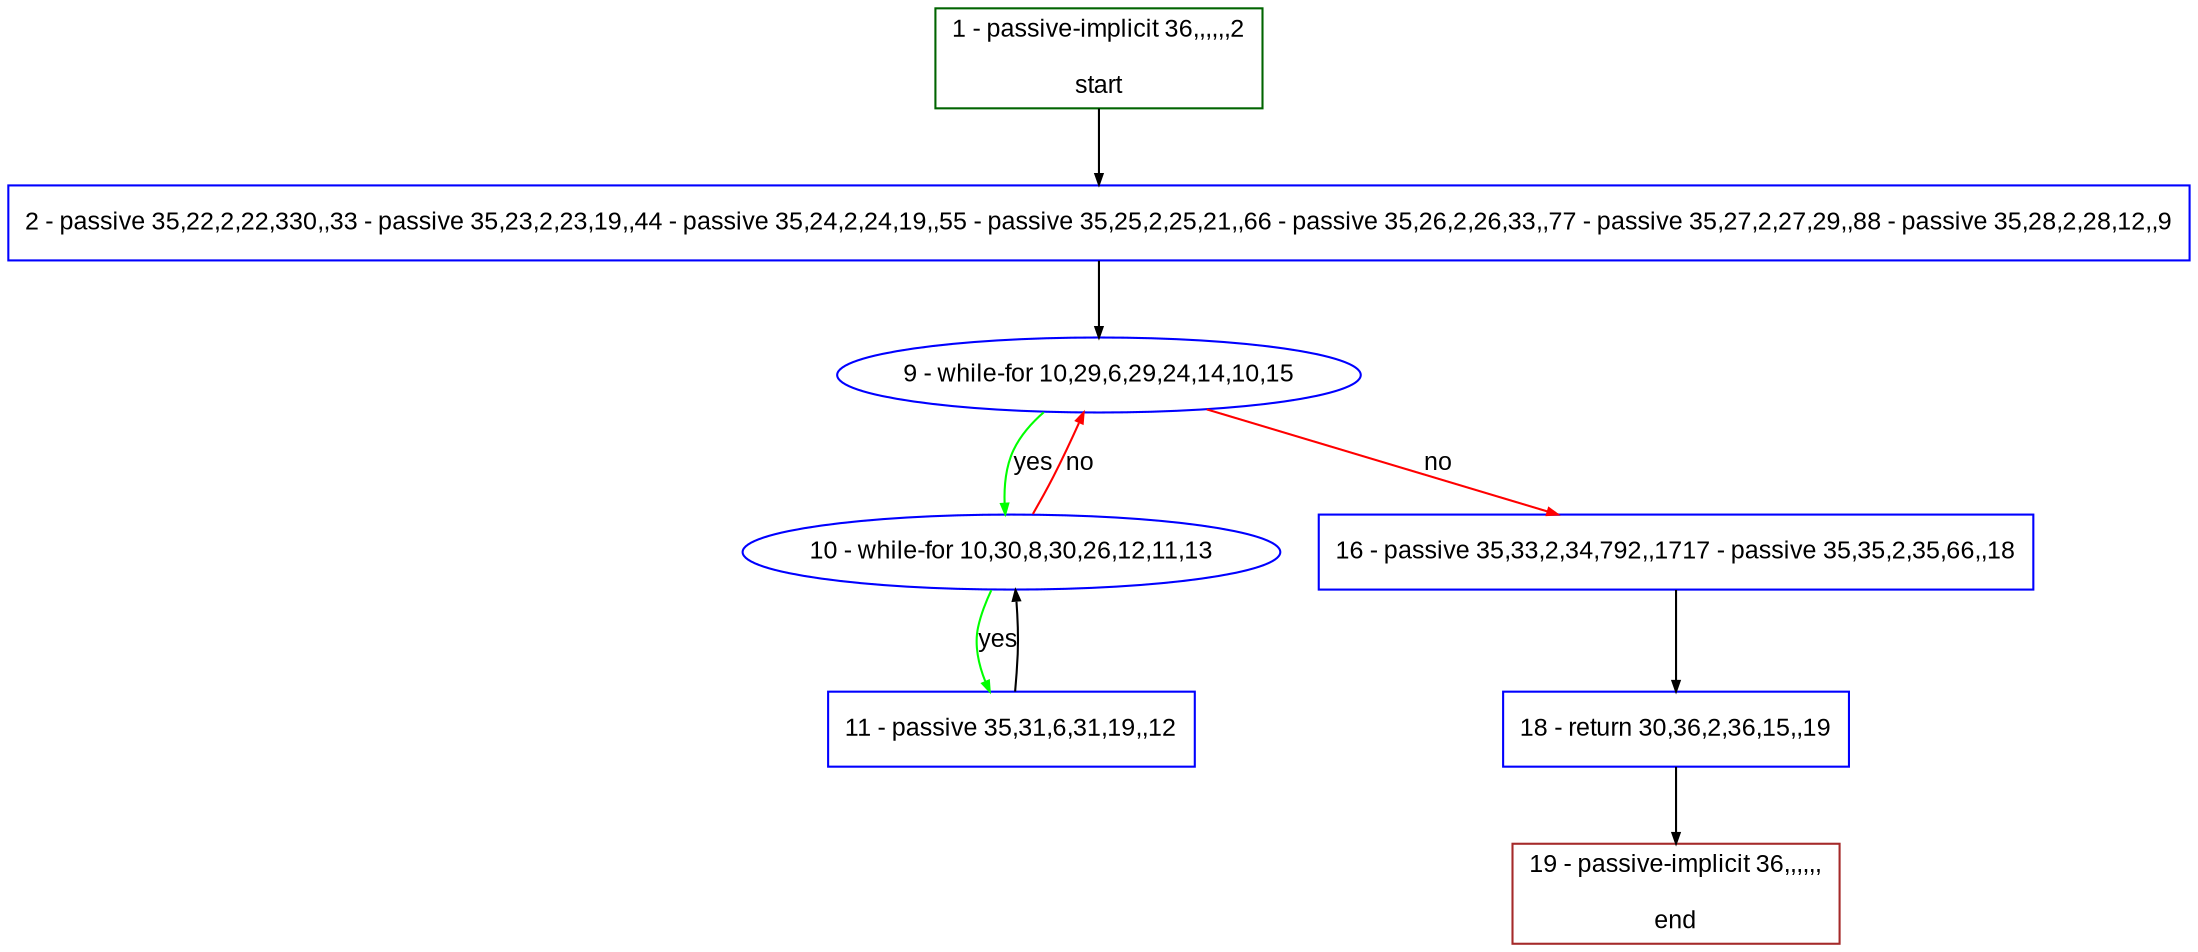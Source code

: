digraph "" {
  graph [pack="true", label="", fontsize="12", packmode="clust", fontname="Arial", fillcolor="#FFFFCC", bgcolor="white", style="rounded,filled", compound="true"];
  node [node_initialized="no", label="", color="grey", fontsize="12", fillcolor="white", fontname="Arial", style="filled", shape="rectangle", compound="true", fixedsize="false"];
  edge [fontcolor="black", arrowhead="normal", arrowtail="none", arrowsize="0.5", ltail="", label="", color="black", fontsize="12", lhead="", fontname="Arial", dir="forward", compound="true"];
  __N1 [label="2 - passive 35,22,2,22,330,,33 - passive 35,23,2,23,19,,44 - passive 35,24,2,24,19,,55 - passive 35,25,2,25,21,,66 - passive 35,26,2,26,33,,77 - passive 35,27,2,27,29,,88 - passive 35,28,2,28,12,,9", color="#0000ff", fillcolor="#ffffff", style="filled", shape="box"];
  __N2 [label="1 - passive-implicit 36,,,,,,2\n\nstart", color="#006400", fillcolor="#ffffff", style="filled", shape="box"];
  __N3 [label="9 - while-for 10,29,6,29,24,14,10,15", color="#0000ff", fillcolor="#ffffff", style="filled", shape="oval"];
  __N4 [label="10 - while-for 10,30,8,30,26,12,11,13", color="#0000ff", fillcolor="#ffffff", style="filled", shape="oval"];
  __N5 [label="16 - passive 35,33,2,34,792,,1717 - passive 35,35,2,35,66,,18", color="#0000ff", fillcolor="#ffffff", style="filled", shape="box"];
  __N6 [label="11 - passive 35,31,6,31,19,,12", color="#0000ff", fillcolor="#ffffff", style="filled", shape="box"];
  __N7 [label="18 - return 30,36,2,36,15,,19", color="#0000ff", fillcolor="#ffffff", style="filled", shape="box"];
  __N8 [label="19 - passive-implicit 36,,,,,,\n\nend", color="#a52a2a", fillcolor="#ffffff", style="filled", shape="box"];
  __N2 -> __N1 [arrowhead="normal", arrowtail="none", color="#000000", label="", dir="forward"];
  __N1 -> __N3 [arrowhead="normal", arrowtail="none", color="#000000", label="", dir="forward"];
  __N3 -> __N4 [arrowhead="normal", arrowtail="none", color="#00ff00", label="yes", dir="forward"];
  __N4 -> __N3 [arrowhead="normal", arrowtail="none", color="#ff0000", label="no", dir="forward"];
  __N3 -> __N5 [arrowhead="normal", arrowtail="none", color="#ff0000", label="no", dir="forward"];
  __N4 -> __N6 [arrowhead="normal", arrowtail="none", color="#00ff00", label="yes", dir="forward"];
  __N6 -> __N4 [arrowhead="normal", arrowtail="none", color="#000000", label="", dir="forward"];
  __N5 -> __N7 [arrowhead="normal", arrowtail="none", color="#000000", label="", dir="forward"];
  __N7 -> __N8 [arrowhead="normal", arrowtail="none", color="#000000", label="", dir="forward"];
}
